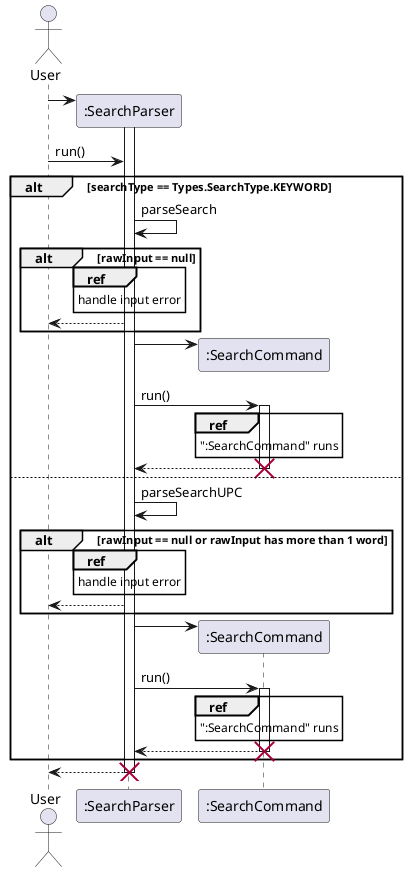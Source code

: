 @startuml
'https://plantuml.com/sequence-diagram

actor User
participant ":SearchParser"
User -> ":SearchParser" **
activate ":SearchParser"
User -> ":SearchParser": run()

alt searchType == Types.SearchType.KEYWORD
    ":SearchParser" -> ":SearchParser": parseSearch
        alt rawInput == null
            ref over ":SearchParser"
                handle input error
            end ref
            ":SearchParser" --> User
        end
        ":SearchParser" -> ":SearchCommand" ** :
        ":SearchParser" -> ":SearchCommand" ++ : run()
        ref over ":SearchCommand"
            ":SearchCommand" runs
        end ref
        ":SearchCommand" --> ":SearchParser"
        deactivate ":SearchCommand"
        destroy ":SearchCommand"
else
    ":SearchParser" -> ":SearchParser": parseSearchUPC
        alt rawInput == null or rawInput has more than 1 word
            ref over ":SearchParser"
                handle input error
            end ref
            ":SearchParser" --> User
        end
        ":SearchParser" -> ":SearchCommand" ** :
        ":SearchParser" -> ":SearchCommand" ++ : run()
        ref over ":SearchCommand"
            ":SearchCommand" runs
        end ref
        ":SearchCommand" --> ":SearchParser"
        deactivate ":SearchCommand"
        destroy ":SearchCommand"
end
return
destroy ":SearchParser"
@enduml